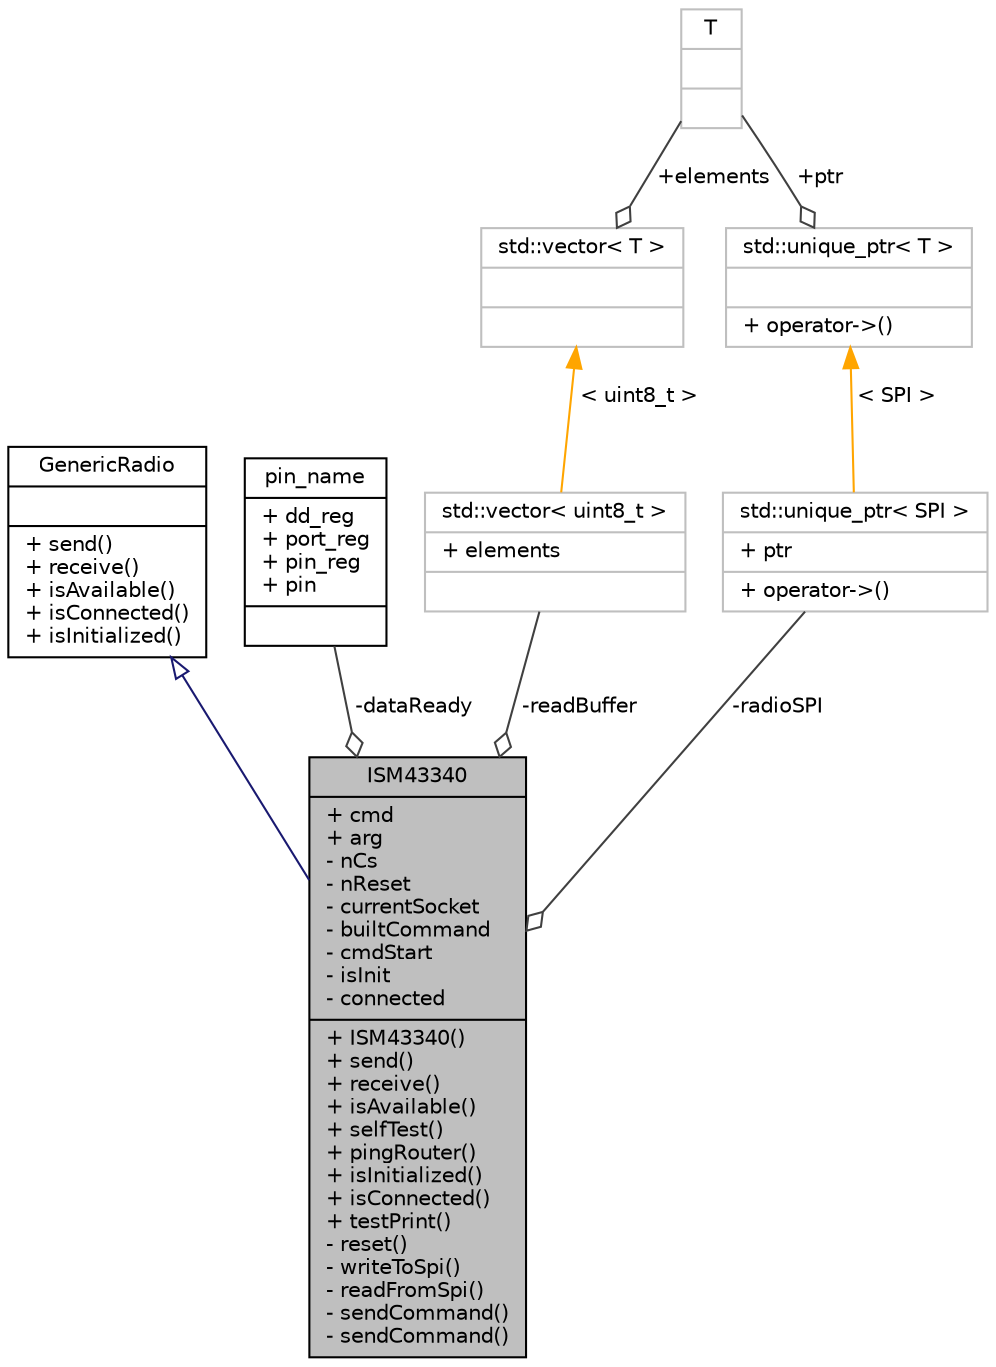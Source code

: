 digraph "ISM43340"
{
  edge [fontname="Helvetica",fontsize="10",labelfontname="Helvetica",labelfontsize="10"];
  node [fontname="Helvetica",fontsize="10",shape=record];
  Node2 [label="{ISM43340\n|+ cmd\l+ arg\l- nCs\l- nReset\l- currentSocket\l- builtCommand\l- cmdStart\l- isInit\l- connected\l|+ ISM43340()\l+ send()\l+ receive()\l+ isAvailable()\l+ selfTest()\l+ pingRouter()\l+ isInitialized()\l+ isConnected()\l+ testPrint()\l- reset()\l- writeToSpi()\l- readFromSpi()\l- sendCommand()\l- sendCommand()\l}",height=0.2,width=0.4,color="black", fillcolor="grey75", style="filled", fontcolor="black"];
  Node3 -> Node2 [dir="back",color="midnightblue",fontsize="10",style="solid",arrowtail="onormal",fontname="Helvetica"];
  Node3 [label="{GenericRadio\n||+ send()\l+ receive()\l+ isAvailable()\l+ isConnected()\l+ isInitialized()\l}",height=0.2,width=0.4,color="black", fillcolor="white", style="filled",URL="$class_generic_radio.html"];
  Node4 -> Node2 [color="grey25",fontsize="10",style="solid",label=" -dataReady" ,arrowhead="odiamond",fontname="Helvetica"];
  Node4 [label="{pin_name\n|+ dd_reg\l+ port_reg\l+ pin_reg\l+ pin\l|}",height=0.2,width=0.4,color="black", fillcolor="white", style="filled",URL="$structpin__name.html"];
  Node5 -> Node2 [color="grey25",fontsize="10",style="solid",label=" -readBuffer" ,arrowhead="odiamond",fontname="Helvetica"];
  Node5 [label="{std::vector\< uint8_t \>\n|+ elements\l|}",height=0.2,width=0.4,color="grey75", fillcolor="white", style="filled"];
  Node6 -> Node5 [dir="back",color="orange",fontsize="10",style="solid",label=" \< uint8_t \>" ,fontname="Helvetica"];
  Node6 [label="{std::vector\< T \>\n||}",height=0.2,width=0.4,color="grey75", fillcolor="white", style="filled",tooltip="STL class. "];
  Node7 -> Node6 [color="grey25",fontsize="10",style="solid",label=" +elements" ,arrowhead="odiamond",fontname="Helvetica"];
  Node7 [label="{T\n||}",height=0.2,width=0.4,color="grey75", fillcolor="white", style="filled"];
  Node8 -> Node2 [color="grey25",fontsize="10",style="solid",label=" -radioSPI" ,arrowhead="odiamond",fontname="Helvetica"];
  Node8 [label="{std::unique_ptr\< SPI \>\n|+ ptr\l|+ operator-\>()\l}",height=0.2,width=0.4,color="grey75", fillcolor="white", style="filled"];
  Node9 -> Node8 [dir="back",color="orange",fontsize="10",style="solid",label=" \< SPI \>" ,fontname="Helvetica"];
  Node9 [label="{std::unique_ptr\< T \>\n||+ operator-\>()\l}",height=0.2,width=0.4,color="grey75", fillcolor="white", style="filled",tooltip="STL class. "];
  Node7 -> Node9 [color="grey25",fontsize="10",style="solid",label=" +ptr" ,arrowhead="odiamond",fontname="Helvetica"];
}
